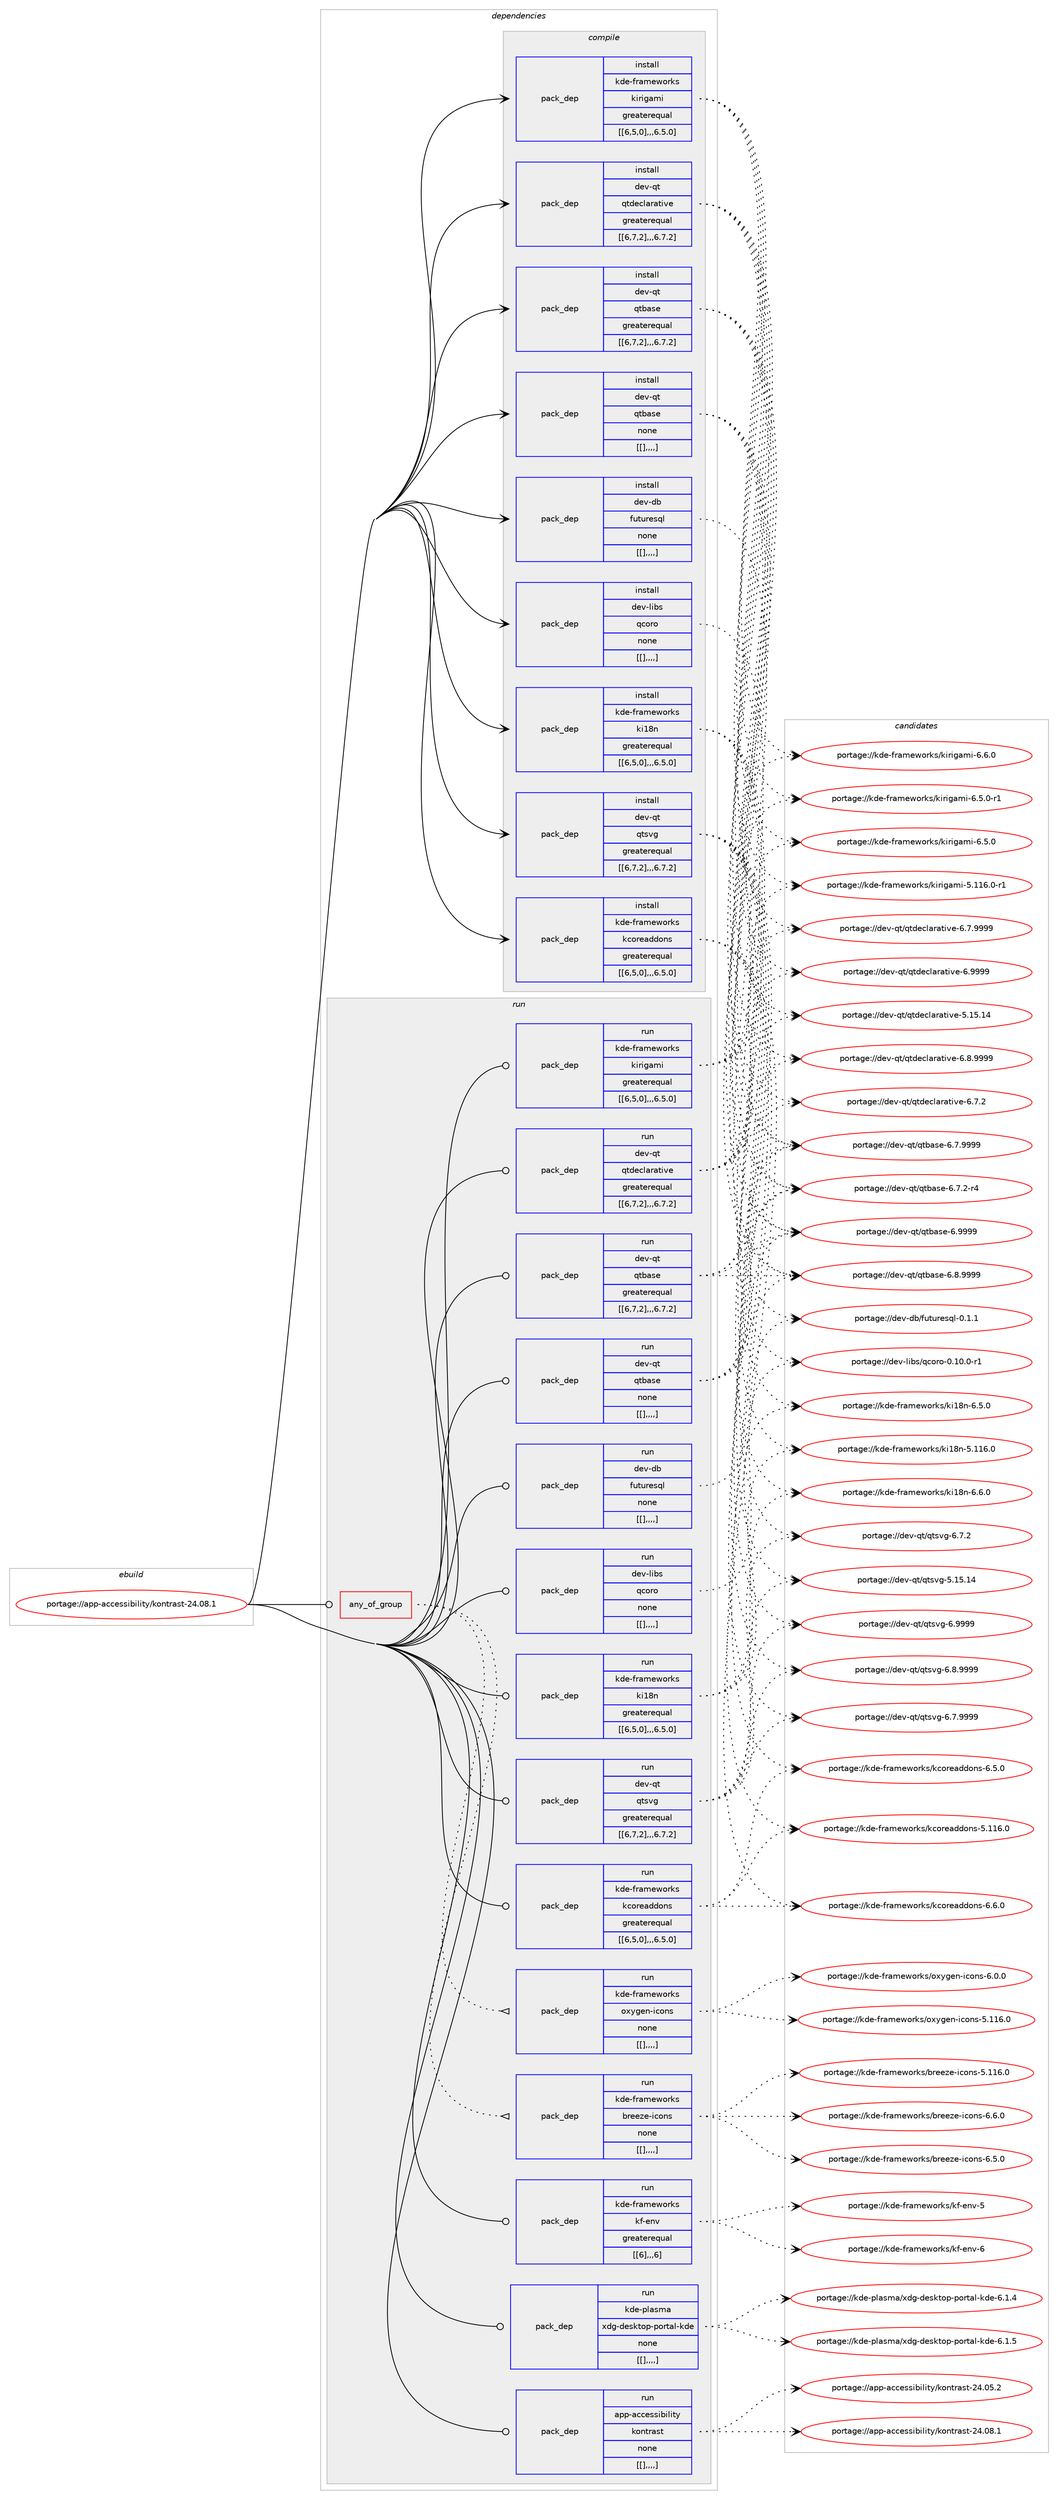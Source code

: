 digraph prolog {

# *************
# Graph options
# *************

newrank=true;
concentrate=true;
compound=true;
graph [rankdir=LR,fontname=Helvetica,fontsize=10,ranksep=1.5];#, ranksep=2.5, nodesep=0.2];
edge  [arrowhead=vee];
node  [fontname=Helvetica,fontsize=10];

# **********
# The ebuild
# **********

subgraph cluster_leftcol {
color=gray;
label=<<i>ebuild</i>>;
id [label="portage://app-accessibility/kontrast-24.08.1", color=red, width=4, href="../app-accessibility/kontrast-24.08.1.svg"];
}

# ****************
# The dependencies
# ****************

subgraph cluster_midcol {
color=gray;
label=<<i>dependencies</i>>;
subgraph cluster_compile {
fillcolor="#eeeeee";
style=filled;
label=<<i>compile</i>>;
subgraph pack936 {
dependency1133 [label=<<TABLE BORDER="0" CELLBORDER="1" CELLSPACING="0" CELLPADDING="4" WIDTH="220"><TR><TD ROWSPAN="6" CELLPADDING="30">pack_dep</TD></TR><TR><TD WIDTH="110">install</TD></TR><TR><TD>dev-db</TD></TR><TR><TD>futuresql</TD></TR><TR><TD>none</TD></TR><TR><TD>[[],,,,]</TD></TR></TABLE>>, shape=none, color=blue];
}
id:e -> dependency1133:w [weight=20,style="solid",arrowhead="vee"];
subgraph pack937 {
dependency1134 [label=<<TABLE BORDER="0" CELLBORDER="1" CELLSPACING="0" CELLPADDING="4" WIDTH="220"><TR><TD ROWSPAN="6" CELLPADDING="30">pack_dep</TD></TR><TR><TD WIDTH="110">install</TD></TR><TR><TD>dev-libs</TD></TR><TR><TD>qcoro</TD></TR><TR><TD>none</TD></TR><TR><TD>[[],,,,]</TD></TR></TABLE>>, shape=none, color=blue];
}
id:e -> dependency1134:w [weight=20,style="solid",arrowhead="vee"];
subgraph pack938 {
dependency1135 [label=<<TABLE BORDER="0" CELLBORDER="1" CELLSPACING="0" CELLPADDING="4" WIDTH="220"><TR><TD ROWSPAN="6" CELLPADDING="30">pack_dep</TD></TR><TR><TD WIDTH="110">install</TD></TR><TR><TD>dev-qt</TD></TR><TR><TD>qtbase</TD></TR><TR><TD>greaterequal</TD></TR><TR><TD>[[6,7,2],,,6.7.2]</TD></TR></TABLE>>, shape=none, color=blue];
}
id:e -> dependency1135:w [weight=20,style="solid",arrowhead="vee"];
subgraph pack939 {
dependency1136 [label=<<TABLE BORDER="0" CELLBORDER="1" CELLSPACING="0" CELLPADDING="4" WIDTH="220"><TR><TD ROWSPAN="6" CELLPADDING="30">pack_dep</TD></TR><TR><TD WIDTH="110">install</TD></TR><TR><TD>dev-qt</TD></TR><TR><TD>qtbase</TD></TR><TR><TD>none</TD></TR><TR><TD>[[],,,,]</TD></TR></TABLE>>, shape=none, color=blue];
}
id:e -> dependency1136:w [weight=20,style="solid",arrowhead="vee"];
subgraph pack940 {
dependency1137 [label=<<TABLE BORDER="0" CELLBORDER="1" CELLSPACING="0" CELLPADDING="4" WIDTH="220"><TR><TD ROWSPAN="6" CELLPADDING="30">pack_dep</TD></TR><TR><TD WIDTH="110">install</TD></TR><TR><TD>dev-qt</TD></TR><TR><TD>qtdeclarative</TD></TR><TR><TD>greaterequal</TD></TR><TR><TD>[[6,7,2],,,6.7.2]</TD></TR></TABLE>>, shape=none, color=blue];
}
id:e -> dependency1137:w [weight=20,style="solid",arrowhead="vee"];
subgraph pack941 {
dependency1138 [label=<<TABLE BORDER="0" CELLBORDER="1" CELLSPACING="0" CELLPADDING="4" WIDTH="220"><TR><TD ROWSPAN="6" CELLPADDING="30">pack_dep</TD></TR><TR><TD WIDTH="110">install</TD></TR><TR><TD>dev-qt</TD></TR><TR><TD>qtsvg</TD></TR><TR><TD>greaterequal</TD></TR><TR><TD>[[6,7,2],,,6.7.2]</TD></TR></TABLE>>, shape=none, color=blue];
}
id:e -> dependency1138:w [weight=20,style="solid",arrowhead="vee"];
subgraph pack942 {
dependency1139 [label=<<TABLE BORDER="0" CELLBORDER="1" CELLSPACING="0" CELLPADDING="4" WIDTH="220"><TR><TD ROWSPAN="6" CELLPADDING="30">pack_dep</TD></TR><TR><TD WIDTH="110">install</TD></TR><TR><TD>kde-frameworks</TD></TR><TR><TD>kcoreaddons</TD></TR><TR><TD>greaterequal</TD></TR><TR><TD>[[6,5,0],,,6.5.0]</TD></TR></TABLE>>, shape=none, color=blue];
}
id:e -> dependency1139:w [weight=20,style="solid",arrowhead="vee"];
subgraph pack943 {
dependency1140 [label=<<TABLE BORDER="0" CELLBORDER="1" CELLSPACING="0" CELLPADDING="4" WIDTH="220"><TR><TD ROWSPAN="6" CELLPADDING="30">pack_dep</TD></TR><TR><TD WIDTH="110">install</TD></TR><TR><TD>kde-frameworks</TD></TR><TR><TD>ki18n</TD></TR><TR><TD>greaterequal</TD></TR><TR><TD>[[6,5,0],,,6.5.0]</TD></TR></TABLE>>, shape=none, color=blue];
}
id:e -> dependency1140:w [weight=20,style="solid",arrowhead="vee"];
subgraph pack944 {
dependency1141 [label=<<TABLE BORDER="0" CELLBORDER="1" CELLSPACING="0" CELLPADDING="4" WIDTH="220"><TR><TD ROWSPAN="6" CELLPADDING="30">pack_dep</TD></TR><TR><TD WIDTH="110">install</TD></TR><TR><TD>kde-frameworks</TD></TR><TR><TD>kirigami</TD></TR><TR><TD>greaterequal</TD></TR><TR><TD>[[6,5,0],,,6.5.0]</TD></TR></TABLE>>, shape=none, color=blue];
}
id:e -> dependency1141:w [weight=20,style="solid",arrowhead="vee"];
}
subgraph cluster_compileandrun {
fillcolor="#eeeeee";
style=filled;
label=<<i>compile and run</i>>;
}
subgraph cluster_run {
fillcolor="#eeeeee";
style=filled;
label=<<i>run</i>>;
subgraph any1 {
dependency1142 [label=<<TABLE BORDER="0" CELLBORDER="1" CELLSPACING="0" CELLPADDING="4"><TR><TD CELLPADDING="10">any_of_group</TD></TR></TABLE>>, shape=none, color=red];subgraph pack945 {
dependency1143 [label=<<TABLE BORDER="0" CELLBORDER="1" CELLSPACING="0" CELLPADDING="4" WIDTH="220"><TR><TD ROWSPAN="6" CELLPADDING="30">pack_dep</TD></TR><TR><TD WIDTH="110">run</TD></TR><TR><TD>kde-frameworks</TD></TR><TR><TD>breeze-icons</TD></TR><TR><TD>none</TD></TR><TR><TD>[[],,,,]</TD></TR></TABLE>>, shape=none, color=blue];
}
dependency1142:e -> dependency1143:w [weight=20,style="dotted",arrowhead="oinv"];
subgraph pack946 {
dependency1144 [label=<<TABLE BORDER="0" CELLBORDER="1" CELLSPACING="0" CELLPADDING="4" WIDTH="220"><TR><TD ROWSPAN="6" CELLPADDING="30">pack_dep</TD></TR><TR><TD WIDTH="110">run</TD></TR><TR><TD>kde-frameworks</TD></TR><TR><TD>oxygen-icons</TD></TR><TR><TD>none</TD></TR><TR><TD>[[],,,,]</TD></TR></TABLE>>, shape=none, color=blue];
}
dependency1142:e -> dependency1144:w [weight=20,style="dotted",arrowhead="oinv"];
}
id:e -> dependency1142:w [weight=20,style="solid",arrowhead="odot"];
subgraph pack947 {
dependency1145 [label=<<TABLE BORDER="0" CELLBORDER="1" CELLSPACING="0" CELLPADDING="4" WIDTH="220"><TR><TD ROWSPAN="6" CELLPADDING="30">pack_dep</TD></TR><TR><TD WIDTH="110">run</TD></TR><TR><TD>dev-db</TD></TR><TR><TD>futuresql</TD></TR><TR><TD>none</TD></TR><TR><TD>[[],,,,]</TD></TR></TABLE>>, shape=none, color=blue];
}
id:e -> dependency1145:w [weight=20,style="solid",arrowhead="odot"];
subgraph pack948 {
dependency1146 [label=<<TABLE BORDER="0" CELLBORDER="1" CELLSPACING="0" CELLPADDING="4" WIDTH="220"><TR><TD ROWSPAN="6" CELLPADDING="30">pack_dep</TD></TR><TR><TD WIDTH="110">run</TD></TR><TR><TD>dev-libs</TD></TR><TR><TD>qcoro</TD></TR><TR><TD>none</TD></TR><TR><TD>[[],,,,]</TD></TR></TABLE>>, shape=none, color=blue];
}
id:e -> dependency1146:w [weight=20,style="solid",arrowhead="odot"];
subgraph pack949 {
dependency1147 [label=<<TABLE BORDER="0" CELLBORDER="1" CELLSPACING="0" CELLPADDING="4" WIDTH="220"><TR><TD ROWSPAN="6" CELLPADDING="30">pack_dep</TD></TR><TR><TD WIDTH="110">run</TD></TR><TR><TD>dev-qt</TD></TR><TR><TD>qtbase</TD></TR><TR><TD>greaterequal</TD></TR><TR><TD>[[6,7,2],,,6.7.2]</TD></TR></TABLE>>, shape=none, color=blue];
}
id:e -> dependency1147:w [weight=20,style="solid",arrowhead="odot"];
subgraph pack950 {
dependency1148 [label=<<TABLE BORDER="0" CELLBORDER="1" CELLSPACING="0" CELLPADDING="4" WIDTH="220"><TR><TD ROWSPAN="6" CELLPADDING="30">pack_dep</TD></TR><TR><TD WIDTH="110">run</TD></TR><TR><TD>dev-qt</TD></TR><TR><TD>qtbase</TD></TR><TR><TD>none</TD></TR><TR><TD>[[],,,,]</TD></TR></TABLE>>, shape=none, color=blue];
}
id:e -> dependency1148:w [weight=20,style="solid",arrowhead="odot"];
subgraph pack951 {
dependency1149 [label=<<TABLE BORDER="0" CELLBORDER="1" CELLSPACING="0" CELLPADDING="4" WIDTH="220"><TR><TD ROWSPAN="6" CELLPADDING="30">pack_dep</TD></TR><TR><TD WIDTH="110">run</TD></TR><TR><TD>dev-qt</TD></TR><TR><TD>qtdeclarative</TD></TR><TR><TD>greaterequal</TD></TR><TR><TD>[[6,7,2],,,6.7.2]</TD></TR></TABLE>>, shape=none, color=blue];
}
id:e -> dependency1149:w [weight=20,style="solid",arrowhead="odot"];
subgraph pack952 {
dependency1150 [label=<<TABLE BORDER="0" CELLBORDER="1" CELLSPACING="0" CELLPADDING="4" WIDTH="220"><TR><TD ROWSPAN="6" CELLPADDING="30">pack_dep</TD></TR><TR><TD WIDTH="110">run</TD></TR><TR><TD>dev-qt</TD></TR><TR><TD>qtsvg</TD></TR><TR><TD>greaterequal</TD></TR><TR><TD>[[6,7,2],,,6.7.2]</TD></TR></TABLE>>, shape=none, color=blue];
}
id:e -> dependency1150:w [weight=20,style="solid",arrowhead="odot"];
subgraph pack953 {
dependency1151 [label=<<TABLE BORDER="0" CELLBORDER="1" CELLSPACING="0" CELLPADDING="4" WIDTH="220"><TR><TD ROWSPAN="6" CELLPADDING="30">pack_dep</TD></TR><TR><TD WIDTH="110">run</TD></TR><TR><TD>kde-frameworks</TD></TR><TR><TD>kcoreaddons</TD></TR><TR><TD>greaterequal</TD></TR><TR><TD>[[6,5,0],,,6.5.0]</TD></TR></TABLE>>, shape=none, color=blue];
}
id:e -> dependency1151:w [weight=20,style="solid",arrowhead="odot"];
subgraph pack954 {
dependency1152 [label=<<TABLE BORDER="0" CELLBORDER="1" CELLSPACING="0" CELLPADDING="4" WIDTH="220"><TR><TD ROWSPAN="6" CELLPADDING="30">pack_dep</TD></TR><TR><TD WIDTH="110">run</TD></TR><TR><TD>kde-frameworks</TD></TR><TR><TD>kf-env</TD></TR><TR><TD>greaterequal</TD></TR><TR><TD>[[6],,,6]</TD></TR></TABLE>>, shape=none, color=blue];
}
id:e -> dependency1152:w [weight=20,style="solid",arrowhead="odot"];
subgraph pack955 {
dependency1153 [label=<<TABLE BORDER="0" CELLBORDER="1" CELLSPACING="0" CELLPADDING="4" WIDTH="220"><TR><TD ROWSPAN="6" CELLPADDING="30">pack_dep</TD></TR><TR><TD WIDTH="110">run</TD></TR><TR><TD>kde-frameworks</TD></TR><TR><TD>ki18n</TD></TR><TR><TD>greaterequal</TD></TR><TR><TD>[[6,5,0],,,6.5.0]</TD></TR></TABLE>>, shape=none, color=blue];
}
id:e -> dependency1153:w [weight=20,style="solid",arrowhead="odot"];
subgraph pack956 {
dependency1154 [label=<<TABLE BORDER="0" CELLBORDER="1" CELLSPACING="0" CELLPADDING="4" WIDTH="220"><TR><TD ROWSPAN="6" CELLPADDING="30">pack_dep</TD></TR><TR><TD WIDTH="110">run</TD></TR><TR><TD>kde-frameworks</TD></TR><TR><TD>kirigami</TD></TR><TR><TD>greaterequal</TD></TR><TR><TD>[[6,5,0],,,6.5.0]</TD></TR></TABLE>>, shape=none, color=blue];
}
id:e -> dependency1154:w [weight=20,style="solid",arrowhead="odot"];
subgraph pack957 {
dependency1155 [label=<<TABLE BORDER="0" CELLBORDER="1" CELLSPACING="0" CELLPADDING="4" WIDTH="220"><TR><TD ROWSPAN="6" CELLPADDING="30">pack_dep</TD></TR><TR><TD WIDTH="110">run</TD></TR><TR><TD>kde-plasma</TD></TR><TR><TD>xdg-desktop-portal-kde</TD></TR><TR><TD>none</TD></TR><TR><TD>[[],,,,]</TD></TR></TABLE>>, shape=none, color=blue];
}
id:e -> dependency1155:w [weight=20,style="solid",arrowhead="odot"];
subgraph pack958 {
dependency1156 [label=<<TABLE BORDER="0" CELLBORDER="1" CELLSPACING="0" CELLPADDING="4" WIDTH="220"><TR><TD ROWSPAN="6" CELLPADDING="30">pack_dep</TD></TR><TR><TD WIDTH="110">run</TD></TR><TR><TD>app-accessibility</TD></TR><TR><TD>kontrast</TD></TR><TR><TD>none</TD></TR><TR><TD>[[],,,,]</TD></TR></TABLE>>, shape=none, color=blue];
}
id:e -> dependency1156:w [weight=20,style="solid",arrowhead="odot"];
}
}

# **************
# The candidates
# **************

subgraph cluster_choices {
rank=same;
color=gray;
label=<<i>candidates</i>>;

subgraph choice936 {
color=black;
nodesep=1;
choice100101118451009847102117116117114101115113108454846494649 [label="portage://dev-db/futuresql-0.1.1", color=red, width=4,href="../dev-db/futuresql-0.1.1.svg"];
dependency1133:e -> choice100101118451009847102117116117114101115113108454846494649:w [style=dotted,weight="100"];
}
subgraph choice937 {
color=black;
nodesep=1;
choice10010111845108105981154711399111114111454846494846484511449 [label="portage://dev-libs/qcoro-0.10.0-r1", color=red, width=4,href="../dev-libs/qcoro-0.10.0-r1.svg"];
dependency1134:e -> choice10010111845108105981154711399111114111454846494846484511449:w [style=dotted,weight="100"];
}
subgraph choice938 {
color=black;
nodesep=1;
choice1001011184511311647113116989711510145544657575757 [label="portage://dev-qt/qtbase-6.9999", color=red, width=4,href="../dev-qt/qtbase-6.9999.svg"];
choice10010111845113116471131169897115101455446564657575757 [label="portage://dev-qt/qtbase-6.8.9999", color=red, width=4,href="../dev-qt/qtbase-6.8.9999.svg"];
choice10010111845113116471131169897115101455446554657575757 [label="portage://dev-qt/qtbase-6.7.9999", color=red, width=4,href="../dev-qt/qtbase-6.7.9999.svg"];
choice100101118451131164711311698971151014554465546504511452 [label="portage://dev-qt/qtbase-6.7.2-r4", color=red, width=4,href="../dev-qt/qtbase-6.7.2-r4.svg"];
dependency1135:e -> choice1001011184511311647113116989711510145544657575757:w [style=dotted,weight="100"];
dependency1135:e -> choice10010111845113116471131169897115101455446564657575757:w [style=dotted,weight="100"];
dependency1135:e -> choice10010111845113116471131169897115101455446554657575757:w [style=dotted,weight="100"];
dependency1135:e -> choice100101118451131164711311698971151014554465546504511452:w [style=dotted,weight="100"];
}
subgraph choice939 {
color=black;
nodesep=1;
choice1001011184511311647113116989711510145544657575757 [label="portage://dev-qt/qtbase-6.9999", color=red, width=4,href="../dev-qt/qtbase-6.9999.svg"];
choice10010111845113116471131169897115101455446564657575757 [label="portage://dev-qt/qtbase-6.8.9999", color=red, width=4,href="../dev-qt/qtbase-6.8.9999.svg"];
choice10010111845113116471131169897115101455446554657575757 [label="portage://dev-qt/qtbase-6.7.9999", color=red, width=4,href="../dev-qt/qtbase-6.7.9999.svg"];
choice100101118451131164711311698971151014554465546504511452 [label="portage://dev-qt/qtbase-6.7.2-r4", color=red, width=4,href="../dev-qt/qtbase-6.7.2-r4.svg"];
dependency1136:e -> choice1001011184511311647113116989711510145544657575757:w [style=dotted,weight="100"];
dependency1136:e -> choice10010111845113116471131169897115101455446564657575757:w [style=dotted,weight="100"];
dependency1136:e -> choice10010111845113116471131169897115101455446554657575757:w [style=dotted,weight="100"];
dependency1136:e -> choice100101118451131164711311698971151014554465546504511452:w [style=dotted,weight="100"];
}
subgraph choice940 {
color=black;
nodesep=1;
choice100101118451131164711311610010199108971149711610511810145544657575757 [label="portage://dev-qt/qtdeclarative-6.9999", color=red, width=4,href="../dev-qt/qtdeclarative-6.9999.svg"];
choice1001011184511311647113116100101991089711497116105118101455446564657575757 [label="portage://dev-qt/qtdeclarative-6.8.9999", color=red, width=4,href="../dev-qt/qtdeclarative-6.8.9999.svg"];
choice1001011184511311647113116100101991089711497116105118101455446554657575757 [label="portage://dev-qt/qtdeclarative-6.7.9999", color=red, width=4,href="../dev-qt/qtdeclarative-6.7.9999.svg"];
choice1001011184511311647113116100101991089711497116105118101455446554650 [label="portage://dev-qt/qtdeclarative-6.7.2", color=red, width=4,href="../dev-qt/qtdeclarative-6.7.2.svg"];
choice10010111845113116471131161001019910897114971161051181014553464953464952 [label="portage://dev-qt/qtdeclarative-5.15.14", color=red, width=4,href="../dev-qt/qtdeclarative-5.15.14.svg"];
dependency1137:e -> choice100101118451131164711311610010199108971149711610511810145544657575757:w [style=dotted,weight="100"];
dependency1137:e -> choice1001011184511311647113116100101991089711497116105118101455446564657575757:w [style=dotted,weight="100"];
dependency1137:e -> choice1001011184511311647113116100101991089711497116105118101455446554657575757:w [style=dotted,weight="100"];
dependency1137:e -> choice1001011184511311647113116100101991089711497116105118101455446554650:w [style=dotted,weight="100"];
dependency1137:e -> choice10010111845113116471131161001019910897114971161051181014553464953464952:w [style=dotted,weight="100"];
}
subgraph choice941 {
color=black;
nodesep=1;
choice100101118451131164711311611511810345544657575757 [label="portage://dev-qt/qtsvg-6.9999", color=red, width=4,href="../dev-qt/qtsvg-6.9999.svg"];
choice1001011184511311647113116115118103455446564657575757 [label="portage://dev-qt/qtsvg-6.8.9999", color=red, width=4,href="../dev-qt/qtsvg-6.8.9999.svg"];
choice1001011184511311647113116115118103455446554657575757 [label="portage://dev-qt/qtsvg-6.7.9999", color=red, width=4,href="../dev-qt/qtsvg-6.7.9999.svg"];
choice1001011184511311647113116115118103455446554650 [label="portage://dev-qt/qtsvg-6.7.2", color=red, width=4,href="../dev-qt/qtsvg-6.7.2.svg"];
choice10010111845113116471131161151181034553464953464952 [label="portage://dev-qt/qtsvg-5.15.14", color=red, width=4,href="../dev-qt/qtsvg-5.15.14.svg"];
dependency1138:e -> choice100101118451131164711311611511810345544657575757:w [style=dotted,weight="100"];
dependency1138:e -> choice1001011184511311647113116115118103455446564657575757:w [style=dotted,weight="100"];
dependency1138:e -> choice1001011184511311647113116115118103455446554657575757:w [style=dotted,weight="100"];
dependency1138:e -> choice1001011184511311647113116115118103455446554650:w [style=dotted,weight="100"];
dependency1138:e -> choice10010111845113116471131161151181034553464953464952:w [style=dotted,weight="100"];
}
subgraph choice942 {
color=black;
nodesep=1;
choice1071001014510211497109101119111114107115471079911111410197100100111110115455446544648 [label="portage://kde-frameworks/kcoreaddons-6.6.0", color=red, width=4,href="../kde-frameworks/kcoreaddons-6.6.0.svg"];
choice1071001014510211497109101119111114107115471079911111410197100100111110115455446534648 [label="portage://kde-frameworks/kcoreaddons-6.5.0", color=red, width=4,href="../kde-frameworks/kcoreaddons-6.5.0.svg"];
choice10710010145102114971091011191111141071154710799111114101971001001111101154553464949544648 [label="portage://kde-frameworks/kcoreaddons-5.116.0", color=red, width=4,href="../kde-frameworks/kcoreaddons-5.116.0.svg"];
dependency1139:e -> choice1071001014510211497109101119111114107115471079911111410197100100111110115455446544648:w [style=dotted,weight="100"];
dependency1139:e -> choice1071001014510211497109101119111114107115471079911111410197100100111110115455446534648:w [style=dotted,weight="100"];
dependency1139:e -> choice10710010145102114971091011191111141071154710799111114101971001001111101154553464949544648:w [style=dotted,weight="100"];
}
subgraph choice943 {
color=black;
nodesep=1;
choice1071001014510211497109101119111114107115471071054956110455446544648 [label="portage://kde-frameworks/ki18n-6.6.0", color=red, width=4,href="../kde-frameworks/ki18n-6.6.0.svg"];
choice1071001014510211497109101119111114107115471071054956110455446534648 [label="portage://kde-frameworks/ki18n-6.5.0", color=red, width=4,href="../kde-frameworks/ki18n-6.5.0.svg"];
choice10710010145102114971091011191111141071154710710549561104553464949544648 [label="portage://kde-frameworks/ki18n-5.116.0", color=red, width=4,href="../kde-frameworks/ki18n-5.116.0.svg"];
dependency1140:e -> choice1071001014510211497109101119111114107115471071054956110455446544648:w [style=dotted,weight="100"];
dependency1140:e -> choice1071001014510211497109101119111114107115471071054956110455446534648:w [style=dotted,weight="100"];
dependency1140:e -> choice10710010145102114971091011191111141071154710710549561104553464949544648:w [style=dotted,weight="100"];
}
subgraph choice944 {
color=black;
nodesep=1;
choice10710010145102114971091011191111141071154710710511410510397109105455446544648 [label="portage://kde-frameworks/kirigami-6.6.0", color=red, width=4,href="../kde-frameworks/kirigami-6.6.0.svg"];
choice107100101451021149710910111911111410711547107105114105103971091054554465346484511449 [label="portage://kde-frameworks/kirigami-6.5.0-r1", color=red, width=4,href="../kde-frameworks/kirigami-6.5.0-r1.svg"];
choice10710010145102114971091011191111141071154710710511410510397109105455446534648 [label="portage://kde-frameworks/kirigami-6.5.0", color=red, width=4,href="../kde-frameworks/kirigami-6.5.0.svg"];
choice1071001014510211497109101119111114107115471071051141051039710910545534649495446484511449 [label="portage://kde-frameworks/kirigami-5.116.0-r1", color=red, width=4,href="../kde-frameworks/kirigami-5.116.0-r1.svg"];
dependency1141:e -> choice10710010145102114971091011191111141071154710710511410510397109105455446544648:w [style=dotted,weight="100"];
dependency1141:e -> choice107100101451021149710910111911111410711547107105114105103971091054554465346484511449:w [style=dotted,weight="100"];
dependency1141:e -> choice10710010145102114971091011191111141071154710710511410510397109105455446534648:w [style=dotted,weight="100"];
dependency1141:e -> choice1071001014510211497109101119111114107115471071051141051039710910545534649495446484511449:w [style=dotted,weight="100"];
}
subgraph choice945 {
color=black;
nodesep=1;
choice107100101451021149710910111911111410711547981141011011221014510599111110115455446544648 [label="portage://kde-frameworks/breeze-icons-6.6.0", color=red, width=4,href="../kde-frameworks/breeze-icons-6.6.0.svg"];
choice107100101451021149710910111911111410711547981141011011221014510599111110115455446534648 [label="portage://kde-frameworks/breeze-icons-6.5.0", color=red, width=4,href="../kde-frameworks/breeze-icons-6.5.0.svg"];
choice1071001014510211497109101119111114107115479811410110112210145105991111101154553464949544648 [label="portage://kde-frameworks/breeze-icons-5.116.0", color=red, width=4,href="../kde-frameworks/breeze-icons-5.116.0.svg"];
dependency1143:e -> choice107100101451021149710910111911111410711547981141011011221014510599111110115455446544648:w [style=dotted,weight="100"];
dependency1143:e -> choice107100101451021149710910111911111410711547981141011011221014510599111110115455446534648:w [style=dotted,weight="100"];
dependency1143:e -> choice1071001014510211497109101119111114107115479811410110112210145105991111101154553464949544648:w [style=dotted,weight="100"];
}
subgraph choice946 {
color=black;
nodesep=1;
choice1071001014510211497109101119111114107115471111201211031011104510599111110115455446484648 [label="portage://kde-frameworks/oxygen-icons-6.0.0", color=red, width=4,href="../kde-frameworks/oxygen-icons-6.0.0.svg"];
choice10710010145102114971091011191111141071154711112012110310111045105991111101154553464949544648 [label="portage://kde-frameworks/oxygen-icons-5.116.0", color=red, width=4,href="../kde-frameworks/oxygen-icons-5.116.0.svg"];
dependency1144:e -> choice1071001014510211497109101119111114107115471111201211031011104510599111110115455446484648:w [style=dotted,weight="100"];
dependency1144:e -> choice10710010145102114971091011191111141071154711112012110310111045105991111101154553464949544648:w [style=dotted,weight="100"];
}
subgraph choice947 {
color=black;
nodesep=1;
choice100101118451009847102117116117114101115113108454846494649 [label="portage://dev-db/futuresql-0.1.1", color=red, width=4,href="../dev-db/futuresql-0.1.1.svg"];
dependency1145:e -> choice100101118451009847102117116117114101115113108454846494649:w [style=dotted,weight="100"];
}
subgraph choice948 {
color=black;
nodesep=1;
choice10010111845108105981154711399111114111454846494846484511449 [label="portage://dev-libs/qcoro-0.10.0-r1", color=red, width=4,href="../dev-libs/qcoro-0.10.0-r1.svg"];
dependency1146:e -> choice10010111845108105981154711399111114111454846494846484511449:w [style=dotted,weight="100"];
}
subgraph choice949 {
color=black;
nodesep=1;
choice1001011184511311647113116989711510145544657575757 [label="portage://dev-qt/qtbase-6.9999", color=red, width=4,href="../dev-qt/qtbase-6.9999.svg"];
choice10010111845113116471131169897115101455446564657575757 [label="portage://dev-qt/qtbase-6.8.9999", color=red, width=4,href="../dev-qt/qtbase-6.8.9999.svg"];
choice10010111845113116471131169897115101455446554657575757 [label="portage://dev-qt/qtbase-6.7.9999", color=red, width=4,href="../dev-qt/qtbase-6.7.9999.svg"];
choice100101118451131164711311698971151014554465546504511452 [label="portage://dev-qt/qtbase-6.7.2-r4", color=red, width=4,href="../dev-qt/qtbase-6.7.2-r4.svg"];
dependency1147:e -> choice1001011184511311647113116989711510145544657575757:w [style=dotted,weight="100"];
dependency1147:e -> choice10010111845113116471131169897115101455446564657575757:w [style=dotted,weight="100"];
dependency1147:e -> choice10010111845113116471131169897115101455446554657575757:w [style=dotted,weight="100"];
dependency1147:e -> choice100101118451131164711311698971151014554465546504511452:w [style=dotted,weight="100"];
}
subgraph choice950 {
color=black;
nodesep=1;
choice1001011184511311647113116989711510145544657575757 [label="portage://dev-qt/qtbase-6.9999", color=red, width=4,href="../dev-qt/qtbase-6.9999.svg"];
choice10010111845113116471131169897115101455446564657575757 [label="portage://dev-qt/qtbase-6.8.9999", color=red, width=4,href="../dev-qt/qtbase-6.8.9999.svg"];
choice10010111845113116471131169897115101455446554657575757 [label="portage://dev-qt/qtbase-6.7.9999", color=red, width=4,href="../dev-qt/qtbase-6.7.9999.svg"];
choice100101118451131164711311698971151014554465546504511452 [label="portage://dev-qt/qtbase-6.7.2-r4", color=red, width=4,href="../dev-qt/qtbase-6.7.2-r4.svg"];
dependency1148:e -> choice1001011184511311647113116989711510145544657575757:w [style=dotted,weight="100"];
dependency1148:e -> choice10010111845113116471131169897115101455446564657575757:w [style=dotted,weight="100"];
dependency1148:e -> choice10010111845113116471131169897115101455446554657575757:w [style=dotted,weight="100"];
dependency1148:e -> choice100101118451131164711311698971151014554465546504511452:w [style=dotted,weight="100"];
}
subgraph choice951 {
color=black;
nodesep=1;
choice100101118451131164711311610010199108971149711610511810145544657575757 [label="portage://dev-qt/qtdeclarative-6.9999", color=red, width=4,href="../dev-qt/qtdeclarative-6.9999.svg"];
choice1001011184511311647113116100101991089711497116105118101455446564657575757 [label="portage://dev-qt/qtdeclarative-6.8.9999", color=red, width=4,href="../dev-qt/qtdeclarative-6.8.9999.svg"];
choice1001011184511311647113116100101991089711497116105118101455446554657575757 [label="portage://dev-qt/qtdeclarative-6.7.9999", color=red, width=4,href="../dev-qt/qtdeclarative-6.7.9999.svg"];
choice1001011184511311647113116100101991089711497116105118101455446554650 [label="portage://dev-qt/qtdeclarative-6.7.2", color=red, width=4,href="../dev-qt/qtdeclarative-6.7.2.svg"];
choice10010111845113116471131161001019910897114971161051181014553464953464952 [label="portage://dev-qt/qtdeclarative-5.15.14", color=red, width=4,href="../dev-qt/qtdeclarative-5.15.14.svg"];
dependency1149:e -> choice100101118451131164711311610010199108971149711610511810145544657575757:w [style=dotted,weight="100"];
dependency1149:e -> choice1001011184511311647113116100101991089711497116105118101455446564657575757:w [style=dotted,weight="100"];
dependency1149:e -> choice1001011184511311647113116100101991089711497116105118101455446554657575757:w [style=dotted,weight="100"];
dependency1149:e -> choice1001011184511311647113116100101991089711497116105118101455446554650:w [style=dotted,weight="100"];
dependency1149:e -> choice10010111845113116471131161001019910897114971161051181014553464953464952:w [style=dotted,weight="100"];
}
subgraph choice952 {
color=black;
nodesep=1;
choice100101118451131164711311611511810345544657575757 [label="portage://dev-qt/qtsvg-6.9999", color=red, width=4,href="../dev-qt/qtsvg-6.9999.svg"];
choice1001011184511311647113116115118103455446564657575757 [label="portage://dev-qt/qtsvg-6.8.9999", color=red, width=4,href="../dev-qt/qtsvg-6.8.9999.svg"];
choice1001011184511311647113116115118103455446554657575757 [label="portage://dev-qt/qtsvg-6.7.9999", color=red, width=4,href="../dev-qt/qtsvg-6.7.9999.svg"];
choice1001011184511311647113116115118103455446554650 [label="portage://dev-qt/qtsvg-6.7.2", color=red, width=4,href="../dev-qt/qtsvg-6.7.2.svg"];
choice10010111845113116471131161151181034553464953464952 [label="portage://dev-qt/qtsvg-5.15.14", color=red, width=4,href="../dev-qt/qtsvg-5.15.14.svg"];
dependency1150:e -> choice100101118451131164711311611511810345544657575757:w [style=dotted,weight="100"];
dependency1150:e -> choice1001011184511311647113116115118103455446564657575757:w [style=dotted,weight="100"];
dependency1150:e -> choice1001011184511311647113116115118103455446554657575757:w [style=dotted,weight="100"];
dependency1150:e -> choice1001011184511311647113116115118103455446554650:w [style=dotted,weight="100"];
dependency1150:e -> choice10010111845113116471131161151181034553464953464952:w [style=dotted,weight="100"];
}
subgraph choice953 {
color=black;
nodesep=1;
choice1071001014510211497109101119111114107115471079911111410197100100111110115455446544648 [label="portage://kde-frameworks/kcoreaddons-6.6.0", color=red, width=4,href="../kde-frameworks/kcoreaddons-6.6.0.svg"];
choice1071001014510211497109101119111114107115471079911111410197100100111110115455446534648 [label="portage://kde-frameworks/kcoreaddons-6.5.0", color=red, width=4,href="../kde-frameworks/kcoreaddons-6.5.0.svg"];
choice10710010145102114971091011191111141071154710799111114101971001001111101154553464949544648 [label="portage://kde-frameworks/kcoreaddons-5.116.0", color=red, width=4,href="../kde-frameworks/kcoreaddons-5.116.0.svg"];
dependency1151:e -> choice1071001014510211497109101119111114107115471079911111410197100100111110115455446544648:w [style=dotted,weight="100"];
dependency1151:e -> choice1071001014510211497109101119111114107115471079911111410197100100111110115455446534648:w [style=dotted,weight="100"];
dependency1151:e -> choice10710010145102114971091011191111141071154710799111114101971001001111101154553464949544648:w [style=dotted,weight="100"];
}
subgraph choice954 {
color=black;
nodesep=1;
choice107100101451021149710910111911111410711547107102451011101184554 [label="portage://kde-frameworks/kf-env-6", color=red, width=4,href="../kde-frameworks/kf-env-6.svg"];
choice107100101451021149710910111911111410711547107102451011101184553 [label="portage://kde-frameworks/kf-env-5", color=red, width=4,href="../kde-frameworks/kf-env-5.svg"];
dependency1152:e -> choice107100101451021149710910111911111410711547107102451011101184554:w [style=dotted,weight="100"];
dependency1152:e -> choice107100101451021149710910111911111410711547107102451011101184553:w [style=dotted,weight="100"];
}
subgraph choice955 {
color=black;
nodesep=1;
choice1071001014510211497109101119111114107115471071054956110455446544648 [label="portage://kde-frameworks/ki18n-6.6.0", color=red, width=4,href="../kde-frameworks/ki18n-6.6.0.svg"];
choice1071001014510211497109101119111114107115471071054956110455446534648 [label="portage://kde-frameworks/ki18n-6.5.0", color=red, width=4,href="../kde-frameworks/ki18n-6.5.0.svg"];
choice10710010145102114971091011191111141071154710710549561104553464949544648 [label="portage://kde-frameworks/ki18n-5.116.0", color=red, width=4,href="../kde-frameworks/ki18n-5.116.0.svg"];
dependency1153:e -> choice1071001014510211497109101119111114107115471071054956110455446544648:w [style=dotted,weight="100"];
dependency1153:e -> choice1071001014510211497109101119111114107115471071054956110455446534648:w [style=dotted,weight="100"];
dependency1153:e -> choice10710010145102114971091011191111141071154710710549561104553464949544648:w [style=dotted,weight="100"];
}
subgraph choice956 {
color=black;
nodesep=1;
choice10710010145102114971091011191111141071154710710511410510397109105455446544648 [label="portage://kde-frameworks/kirigami-6.6.0", color=red, width=4,href="../kde-frameworks/kirigami-6.6.0.svg"];
choice107100101451021149710910111911111410711547107105114105103971091054554465346484511449 [label="portage://kde-frameworks/kirigami-6.5.0-r1", color=red, width=4,href="../kde-frameworks/kirigami-6.5.0-r1.svg"];
choice10710010145102114971091011191111141071154710710511410510397109105455446534648 [label="portage://kde-frameworks/kirigami-6.5.0", color=red, width=4,href="../kde-frameworks/kirigami-6.5.0.svg"];
choice1071001014510211497109101119111114107115471071051141051039710910545534649495446484511449 [label="portage://kde-frameworks/kirigami-5.116.0-r1", color=red, width=4,href="../kde-frameworks/kirigami-5.116.0-r1.svg"];
dependency1154:e -> choice10710010145102114971091011191111141071154710710511410510397109105455446544648:w [style=dotted,weight="100"];
dependency1154:e -> choice107100101451021149710910111911111410711547107105114105103971091054554465346484511449:w [style=dotted,weight="100"];
dependency1154:e -> choice10710010145102114971091011191111141071154710710511410510397109105455446534648:w [style=dotted,weight="100"];
dependency1154:e -> choice1071001014510211497109101119111114107115471071051141051039710910545534649495446484511449:w [style=dotted,weight="100"];
}
subgraph choice957 {
color=black;
nodesep=1;
choice1071001014511210897115109974712010010345100101115107116111112451121111141169710845107100101455446494653 [label="portage://kde-plasma/xdg-desktop-portal-kde-6.1.5", color=red, width=4,href="../kde-plasma/xdg-desktop-portal-kde-6.1.5.svg"];
choice1071001014511210897115109974712010010345100101115107116111112451121111141169710845107100101455446494652 [label="portage://kde-plasma/xdg-desktop-portal-kde-6.1.4", color=red, width=4,href="../kde-plasma/xdg-desktop-portal-kde-6.1.4.svg"];
dependency1155:e -> choice1071001014511210897115109974712010010345100101115107116111112451121111141169710845107100101455446494653:w [style=dotted,weight="100"];
dependency1155:e -> choice1071001014511210897115109974712010010345100101115107116111112451121111141169710845107100101455446494652:w [style=dotted,weight="100"];
}
subgraph choice958 {
color=black;
nodesep=1;
choice97112112459799991011151151059810510810511612147107111110116114971151164550524648564649 [label="portage://app-accessibility/kontrast-24.08.1", color=red, width=4,href="../app-accessibility/kontrast-24.08.1.svg"];
choice97112112459799991011151151059810510810511612147107111110116114971151164550524648534650 [label="portage://app-accessibility/kontrast-24.05.2", color=red, width=4,href="../app-accessibility/kontrast-24.05.2.svg"];
dependency1156:e -> choice97112112459799991011151151059810510810511612147107111110116114971151164550524648564649:w [style=dotted,weight="100"];
dependency1156:e -> choice97112112459799991011151151059810510810511612147107111110116114971151164550524648534650:w [style=dotted,weight="100"];
}
}

}
